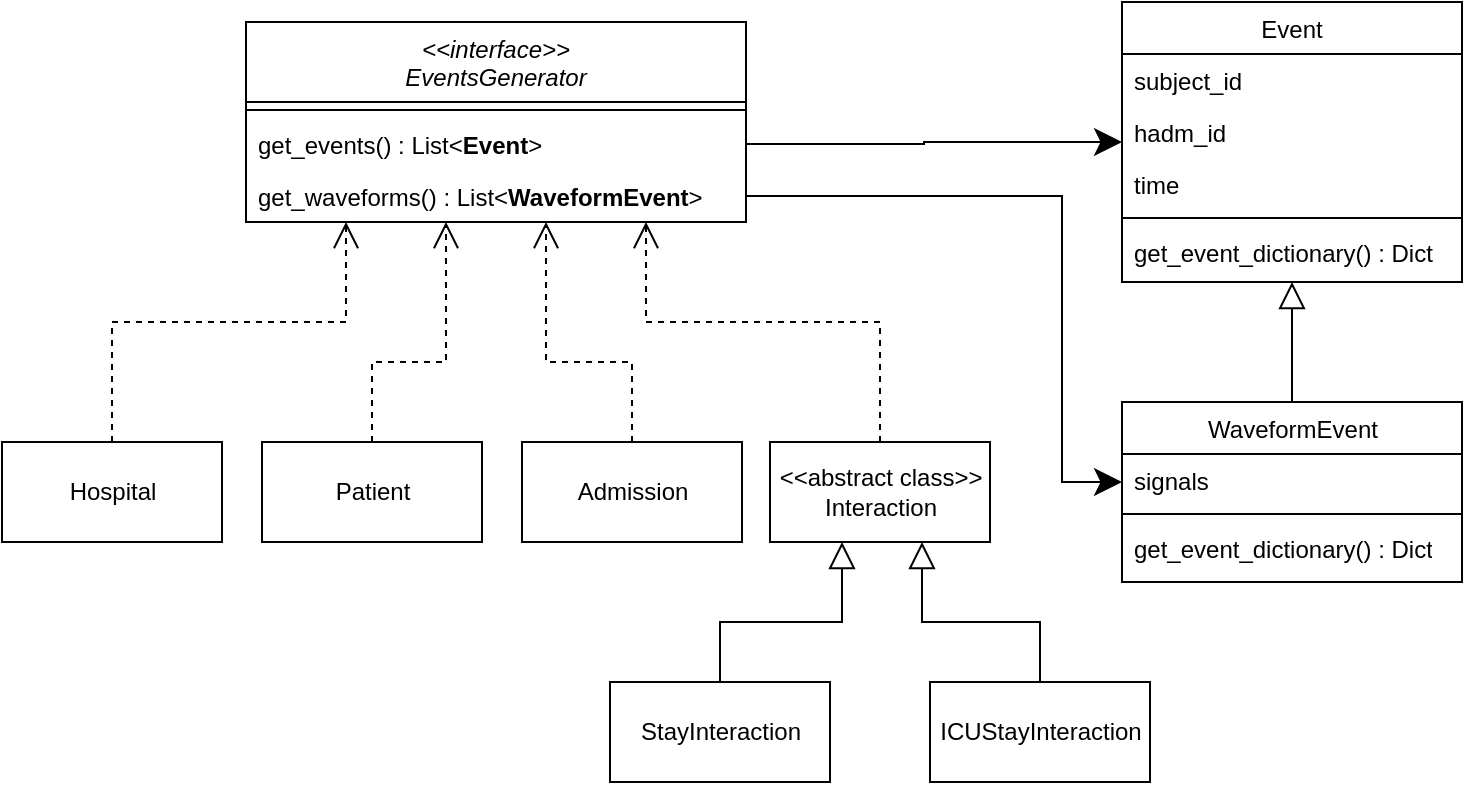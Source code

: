 <mxfile version="20.6.0" type="device"><diagram id="C5RBs43oDa-KdzZeNtuy" name="Page-1"><mxGraphModel dx="1447" dy="762" grid="1" gridSize="10" guides="1" tooltips="1" connect="1" arrows="1" fold="1" page="1" pageScale="1" pageWidth="827" pageHeight="1169" math="0" shadow="0"><root><mxCell id="WIyWlLk6GJQsqaUBKTNV-0"/><mxCell id="WIyWlLk6GJQsqaUBKTNV-1" parent="WIyWlLk6GJQsqaUBKTNV-0"/><mxCell id="zkfFHV4jXpPFQw0GAbJ--0" value="&lt;&lt;interface&gt;&gt;&#xA;EventsGenerator&#xA;" style="swimlane;fontStyle=2;align=center;verticalAlign=top;childLayout=stackLayout;horizontal=1;startSize=40;horizontalStack=0;resizeParent=1;resizeLast=0;collapsible=1;marginBottom=0;rounded=0;shadow=0;strokeWidth=1;" parent="WIyWlLk6GJQsqaUBKTNV-1" vertex="1"><mxGeometry x="192" y="110" width="250" height="100" as="geometry"><mxRectangle x="230" y="140" width="160" height="26" as="alternateBounds"/></mxGeometry></mxCell><mxCell id="zkfFHV4jXpPFQw0GAbJ--4" value="" style="line;html=1;strokeWidth=1;align=left;verticalAlign=middle;spacingTop=-1;spacingLeft=3;spacingRight=3;rotatable=0;labelPosition=right;points=[];portConstraint=eastwest;" parent="zkfFHV4jXpPFQw0GAbJ--0" vertex="1"><mxGeometry y="40" width="250" height="8" as="geometry"/></mxCell><mxCell id="zkfFHV4jXpPFQw0GAbJ--5" value="get_events() : List&amp;lt;&lt;b&gt;Event&lt;/b&gt;&amp;gt;" style="text;align=left;verticalAlign=top;spacingLeft=4;spacingRight=4;overflow=hidden;rotatable=0;points=[[0,0.5],[1,0.5]];portConstraint=eastwest;fontStyle=0;html=1;" parent="zkfFHV4jXpPFQw0GAbJ--0" vertex="1"><mxGeometry y="48" width="250" height="26" as="geometry"/></mxCell><mxCell id="HnF0nOFF4x_OR-DJyLRs-1" value="get_waveforms() : List&amp;lt;&lt;b&gt;WaveformEvent&lt;/b&gt;&amp;gt;" style="text;align=left;verticalAlign=top;spacingLeft=4;spacingRight=4;overflow=hidden;rotatable=0;points=[[0,0.5],[1,0.5]];portConstraint=eastwest;fontStyle=0;html=1;" vertex="1" parent="zkfFHV4jXpPFQw0GAbJ--0"><mxGeometry y="74" width="250" height="26" as="geometry"/></mxCell><mxCell id="zkfFHV4jXpPFQw0GAbJ--17" value="Event" style="swimlane;fontStyle=0;align=center;verticalAlign=top;childLayout=stackLayout;horizontal=1;startSize=26;horizontalStack=0;resizeParent=1;resizeLast=0;collapsible=1;marginBottom=0;rounded=0;shadow=0;strokeWidth=1;" parent="WIyWlLk6GJQsqaUBKTNV-1" vertex="1"><mxGeometry x="630" y="100" width="170" height="140" as="geometry"><mxRectangle x="550" y="140" width="160" height="26" as="alternateBounds"/></mxGeometry></mxCell><mxCell id="zkfFHV4jXpPFQw0GAbJ--18" value="subject_id" style="text;align=left;verticalAlign=top;spacingLeft=4;spacingRight=4;overflow=hidden;rotatable=0;points=[[0,0.5],[1,0.5]];portConstraint=eastwest;" parent="zkfFHV4jXpPFQw0GAbJ--17" vertex="1"><mxGeometry y="26" width="170" height="26" as="geometry"/></mxCell><mxCell id="zkfFHV4jXpPFQw0GAbJ--19" value="hadm_id" style="text;align=left;verticalAlign=top;spacingLeft=4;spacingRight=4;overflow=hidden;rotatable=0;points=[[0,0.5],[1,0.5]];portConstraint=eastwest;rounded=0;shadow=0;html=0;" parent="zkfFHV4jXpPFQw0GAbJ--17" vertex="1"><mxGeometry y="52" width="170" height="26" as="geometry"/></mxCell><mxCell id="zkfFHV4jXpPFQw0GAbJ--20" value="time" style="text;align=left;verticalAlign=top;spacingLeft=4;spacingRight=4;overflow=hidden;rotatable=0;points=[[0,0.5],[1,0.5]];portConstraint=eastwest;rounded=0;shadow=0;html=0;" parent="zkfFHV4jXpPFQw0GAbJ--17" vertex="1"><mxGeometry y="78" width="170" height="26" as="geometry"/></mxCell><mxCell id="zkfFHV4jXpPFQw0GAbJ--23" value="" style="line;html=1;strokeWidth=1;align=left;verticalAlign=middle;spacingTop=-1;spacingLeft=3;spacingRight=3;rotatable=0;labelPosition=right;points=[];portConstraint=eastwest;" parent="zkfFHV4jXpPFQw0GAbJ--17" vertex="1"><mxGeometry y="104" width="170" height="8" as="geometry"/></mxCell><mxCell id="zkfFHV4jXpPFQw0GAbJ--24" value="get_event_dictionary() : Dict" style="text;align=left;verticalAlign=top;spacingLeft=4;spacingRight=4;overflow=hidden;rotatable=0;points=[[0,0.5],[1,0.5]];portConstraint=eastwest;" parent="zkfFHV4jXpPFQw0GAbJ--17" vertex="1"><mxGeometry y="112" width="170" height="28" as="geometry"/></mxCell><mxCell id="HnF0nOFF4x_OR-DJyLRs-2" value="" style="edgeStyle=orthogonalEdgeStyle;rounded=0;orthogonalLoop=1;jettySize=auto;html=1;endSize=11;" edge="1" parent="WIyWlLk6GJQsqaUBKTNV-1" source="zkfFHV4jXpPFQw0GAbJ--5" target="zkfFHV4jXpPFQw0GAbJ--17"><mxGeometry relative="1" as="geometry"/></mxCell><mxCell id="HnF0nOFF4x_OR-DJyLRs-9" style="edgeStyle=orthogonalEdgeStyle;rounded=0;orthogonalLoop=1;jettySize=auto;html=1;endArrow=block;endFill=0;strokeWidth=1;endSize=11;" edge="1" parent="WIyWlLk6GJQsqaUBKTNV-1" source="HnF0nOFF4x_OR-DJyLRs-3" target="zkfFHV4jXpPFQw0GAbJ--17"><mxGeometry relative="1" as="geometry"/></mxCell><mxCell id="HnF0nOFF4x_OR-DJyLRs-3" value="WaveformEvent" style="swimlane;fontStyle=0;align=center;verticalAlign=top;childLayout=stackLayout;horizontal=1;startSize=26;horizontalStack=0;resizeParent=1;resizeLast=0;collapsible=1;marginBottom=0;rounded=0;shadow=0;strokeWidth=1;html=1;" vertex="1" parent="WIyWlLk6GJQsqaUBKTNV-1"><mxGeometry x="630" y="300" width="170" height="90" as="geometry"><mxRectangle x="550" y="140" width="160" height="26" as="alternateBounds"/></mxGeometry></mxCell><mxCell id="HnF0nOFF4x_OR-DJyLRs-4" value="signals" style="text;align=left;verticalAlign=top;spacingLeft=4;spacingRight=4;overflow=hidden;rotatable=0;points=[[0,0.5],[1,0.5]];portConstraint=eastwest;html=1;" vertex="1" parent="HnF0nOFF4x_OR-DJyLRs-3"><mxGeometry y="26" width="170" height="26" as="geometry"/></mxCell><mxCell id="HnF0nOFF4x_OR-DJyLRs-7" value="" style="line;html=1;strokeWidth=1;align=left;verticalAlign=middle;spacingTop=-1;spacingLeft=3;spacingRight=3;rotatable=0;labelPosition=right;points=[];portConstraint=eastwest;" vertex="1" parent="HnF0nOFF4x_OR-DJyLRs-3"><mxGeometry y="52" width="170" height="8" as="geometry"/></mxCell><mxCell id="HnF0nOFF4x_OR-DJyLRs-8" value="get_event_dictionary() : Dict" style="text;align=left;verticalAlign=top;spacingLeft=4;spacingRight=4;overflow=hidden;rotatable=0;points=[[0,0.5],[1,0.5]];portConstraint=eastwest;html=1;" vertex="1" parent="HnF0nOFF4x_OR-DJyLRs-3"><mxGeometry y="60" width="170" height="28" as="geometry"/></mxCell><mxCell id="HnF0nOFF4x_OR-DJyLRs-10" style="edgeStyle=orthogonalEdgeStyle;rounded=0;orthogonalLoop=1;jettySize=auto;html=1;strokeWidth=1;endArrow=classic;endFill=1;endSize=11;" edge="1" parent="WIyWlLk6GJQsqaUBKTNV-1" source="HnF0nOFF4x_OR-DJyLRs-1" target="HnF0nOFF4x_OR-DJyLRs-3"><mxGeometry relative="1" as="geometry"><Array as="points"><mxPoint x="600" y="197"/><mxPoint x="600" y="340"/></Array></mxGeometry></mxCell><mxCell id="HnF0nOFF4x_OR-DJyLRs-15" style="edgeStyle=orthogonalEdgeStyle;rounded=0;orthogonalLoop=1;jettySize=auto;html=1;strokeWidth=1;endArrow=open;endFill=0;endSize=11;dashed=1;exitX=0.5;exitY=0;exitDx=0;exitDy=0;" edge="1" parent="WIyWlLk6GJQsqaUBKTNV-1" source="HnF0nOFF4x_OR-DJyLRs-11" target="zkfFHV4jXpPFQw0GAbJ--0"><mxGeometry relative="1" as="geometry"><Array as="points"><mxPoint x="125" y="260"/><mxPoint x="242" y="260"/></Array></mxGeometry></mxCell><mxCell id="HnF0nOFF4x_OR-DJyLRs-11" value="Hospital" style="html=1;" vertex="1" parent="WIyWlLk6GJQsqaUBKTNV-1"><mxGeometry x="70" y="320" width="110" height="50" as="geometry"/></mxCell><mxCell id="HnF0nOFF4x_OR-DJyLRs-16" style="edgeStyle=orthogonalEdgeStyle;rounded=0;orthogonalLoop=1;jettySize=auto;html=1;strokeWidth=1;endArrow=open;endFill=0;endSize=11;dashed=1;exitX=0.5;exitY=0;exitDx=0;exitDy=0;" edge="1" parent="WIyWlLk6GJQsqaUBKTNV-1" source="HnF0nOFF4x_OR-DJyLRs-12" target="zkfFHV4jXpPFQw0GAbJ--0"><mxGeometry relative="1" as="geometry"><Array as="points"><mxPoint x="255" y="280"/><mxPoint x="292" y="280"/></Array></mxGeometry></mxCell><mxCell id="HnF0nOFF4x_OR-DJyLRs-12" value="Patient" style="html=1;" vertex="1" parent="WIyWlLk6GJQsqaUBKTNV-1"><mxGeometry x="200" y="320" width="110" height="50" as="geometry"/></mxCell><mxCell id="HnF0nOFF4x_OR-DJyLRs-17" style="edgeStyle=orthogonalEdgeStyle;rounded=0;orthogonalLoop=1;jettySize=auto;html=1;strokeWidth=1;endArrow=open;endFill=0;endSize=11;dashed=1;exitX=0.5;exitY=0;exitDx=0;exitDy=0;" edge="1" parent="WIyWlLk6GJQsqaUBKTNV-1" source="HnF0nOFF4x_OR-DJyLRs-13" target="zkfFHV4jXpPFQw0GAbJ--0"><mxGeometry relative="1" as="geometry"><Array as="points"><mxPoint x="385" y="280"/><mxPoint x="342" y="280"/></Array></mxGeometry></mxCell><mxCell id="HnF0nOFF4x_OR-DJyLRs-13" value="Admission" style="html=1;" vertex="1" parent="WIyWlLk6GJQsqaUBKTNV-1"><mxGeometry x="330" y="320" width="110" height="50" as="geometry"/></mxCell><mxCell id="HnF0nOFF4x_OR-DJyLRs-18" style="edgeStyle=orthogonalEdgeStyle;rounded=0;orthogonalLoop=1;jettySize=auto;html=1;strokeWidth=1;endArrow=open;endFill=0;endSize=11;dashed=1;exitX=0.5;exitY=0;exitDx=0;exitDy=0;" edge="1" parent="WIyWlLk6GJQsqaUBKTNV-1" source="HnF0nOFF4x_OR-DJyLRs-14" target="zkfFHV4jXpPFQw0GAbJ--0"><mxGeometry relative="1" as="geometry"><Array as="points"><mxPoint x="509" y="260"/><mxPoint x="392" y="260"/></Array></mxGeometry></mxCell><mxCell id="HnF0nOFF4x_OR-DJyLRs-14" value="&amp;lt;&amp;lt;abstract class&amp;gt;&amp;gt;&lt;br&gt;Interaction" style="html=1;" vertex="1" parent="WIyWlLk6GJQsqaUBKTNV-1"><mxGeometry x="454" y="320" width="110" height="50" as="geometry"/></mxCell><mxCell id="HnF0nOFF4x_OR-DJyLRs-22" style="edgeStyle=orthogonalEdgeStyle;rounded=0;orthogonalLoop=1;jettySize=auto;html=1;strokeWidth=1;endArrow=block;endFill=0;endSize=11;" edge="1" parent="WIyWlLk6GJQsqaUBKTNV-1" source="HnF0nOFF4x_OR-DJyLRs-19" target="HnF0nOFF4x_OR-DJyLRs-14"><mxGeometry relative="1" as="geometry"><Array as="points"><mxPoint x="429" y="410"/><mxPoint x="490" y="410"/></Array></mxGeometry></mxCell><mxCell id="HnF0nOFF4x_OR-DJyLRs-19" value="StayInteraction" style="html=1;" vertex="1" parent="WIyWlLk6GJQsqaUBKTNV-1"><mxGeometry x="374" y="440" width="110" height="50" as="geometry"/></mxCell><mxCell id="HnF0nOFF4x_OR-DJyLRs-21" style="edgeStyle=orthogonalEdgeStyle;rounded=0;orthogonalLoop=1;jettySize=auto;html=1;strokeWidth=1;endArrow=block;endFill=0;endSize=11;" edge="1" parent="WIyWlLk6GJQsqaUBKTNV-1" source="HnF0nOFF4x_OR-DJyLRs-20" target="HnF0nOFF4x_OR-DJyLRs-14"><mxGeometry relative="1" as="geometry"><Array as="points"><mxPoint x="589" y="410"/><mxPoint x="530" y="410"/></Array></mxGeometry></mxCell><mxCell id="HnF0nOFF4x_OR-DJyLRs-20" value="ICUStayInteraction" style="html=1;" vertex="1" parent="WIyWlLk6GJQsqaUBKTNV-1"><mxGeometry x="534" y="440" width="110" height="50" as="geometry"/></mxCell></root></mxGraphModel></diagram></mxfile>
